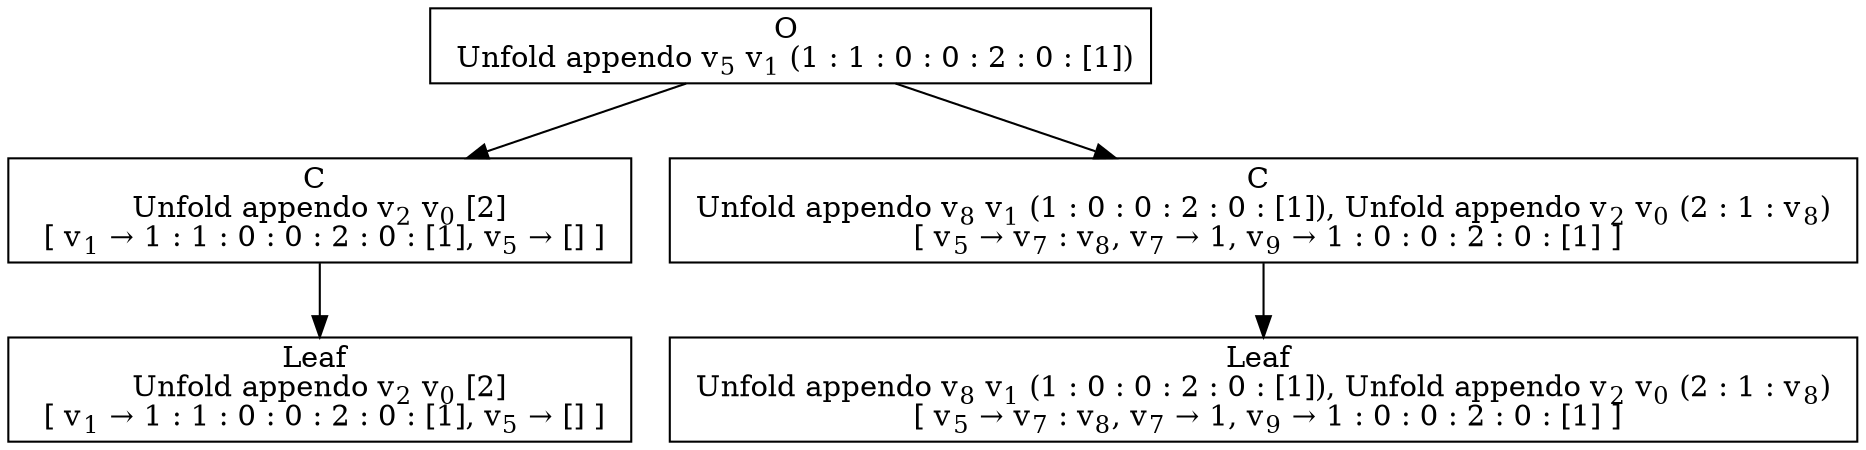digraph {
    graph [rankdir=TB
          ,bgcolor=transparent];
    node [shape=box
         ,fillcolor=white
         ,style=filled];
    0 [label=<O <BR/> Unfold appendo v<SUB>5</SUB> v<SUB>1</SUB> (1 : 1 : 0 : 0 : 2 : 0 : [1])>];
    1 [label=<C <BR/> Unfold appendo v<SUB>2</SUB> v<SUB>0</SUB> [2] <BR/>  [ v<SUB>1</SUB> &rarr; 1 : 1 : 0 : 0 : 2 : 0 : [1], v<SUB>5</SUB> &rarr; [] ] >];
    2 [label=<C <BR/> Unfold appendo v<SUB>8</SUB> v<SUB>1</SUB> (1 : 0 : 0 : 2 : 0 : [1]), Unfold appendo v<SUB>2</SUB> v<SUB>0</SUB> (2 : 1 : v<SUB>8</SUB>) <BR/>  [ v<SUB>5</SUB> &rarr; v<SUB>7</SUB> : v<SUB>8</SUB>, v<SUB>7</SUB> &rarr; 1, v<SUB>9</SUB> &rarr; 1 : 0 : 0 : 2 : 0 : [1] ] >];
    3 [label=<Leaf <BR/> Unfold appendo v<SUB>2</SUB> v<SUB>0</SUB> [2] <BR/>  [ v<SUB>1</SUB> &rarr; 1 : 1 : 0 : 0 : 2 : 0 : [1], v<SUB>5</SUB> &rarr; [] ] >];
    4 [label=<Leaf <BR/> Unfold appendo v<SUB>8</SUB> v<SUB>1</SUB> (1 : 0 : 0 : 2 : 0 : [1]), Unfold appendo v<SUB>2</SUB> v<SUB>0</SUB> (2 : 1 : v<SUB>8</SUB>) <BR/>  [ v<SUB>5</SUB> &rarr; v<SUB>7</SUB> : v<SUB>8</SUB>, v<SUB>7</SUB> &rarr; 1, v<SUB>9</SUB> &rarr; 1 : 0 : 0 : 2 : 0 : [1] ] >];
    0 -> 1 [label=""];
    0 -> 2 [label=""];
    1 -> 3 [label=""];
    2 -> 4 [label=""];
}